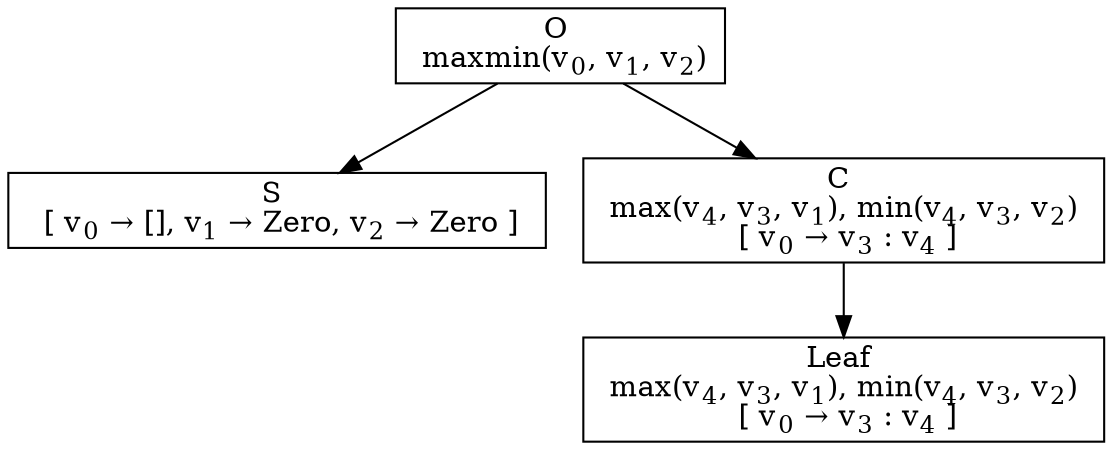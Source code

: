digraph {
    graph [rankdir=TB
          ,bgcolor=transparent];
    node [shape=box
         ,fillcolor=white
         ,style=filled];
    0 [label=<O <BR/> maxmin(v<SUB>0</SUB>, v<SUB>1</SUB>, v<SUB>2</SUB>)>];
    1 [label=<S <BR/>  [ v<SUB>0</SUB> &rarr; [], v<SUB>1</SUB> &rarr; Zero, v<SUB>2</SUB> &rarr; Zero ] >];
    2 [label=<C <BR/> max(v<SUB>4</SUB>, v<SUB>3</SUB>, v<SUB>1</SUB>), min(v<SUB>4</SUB>, v<SUB>3</SUB>, v<SUB>2</SUB>) <BR/>  [ v<SUB>0</SUB> &rarr; v<SUB>3</SUB> : v<SUB>4</SUB> ] >];
    3 [label=<Leaf <BR/> max(v<SUB>4</SUB>, v<SUB>3</SUB>, v<SUB>1</SUB>), min(v<SUB>4</SUB>, v<SUB>3</SUB>, v<SUB>2</SUB>) <BR/>  [ v<SUB>0</SUB> &rarr; v<SUB>3</SUB> : v<SUB>4</SUB> ] >];
    0 -> 1 [label=""];
    0 -> 2 [label=""];
    2 -> 3 [label=""];
}